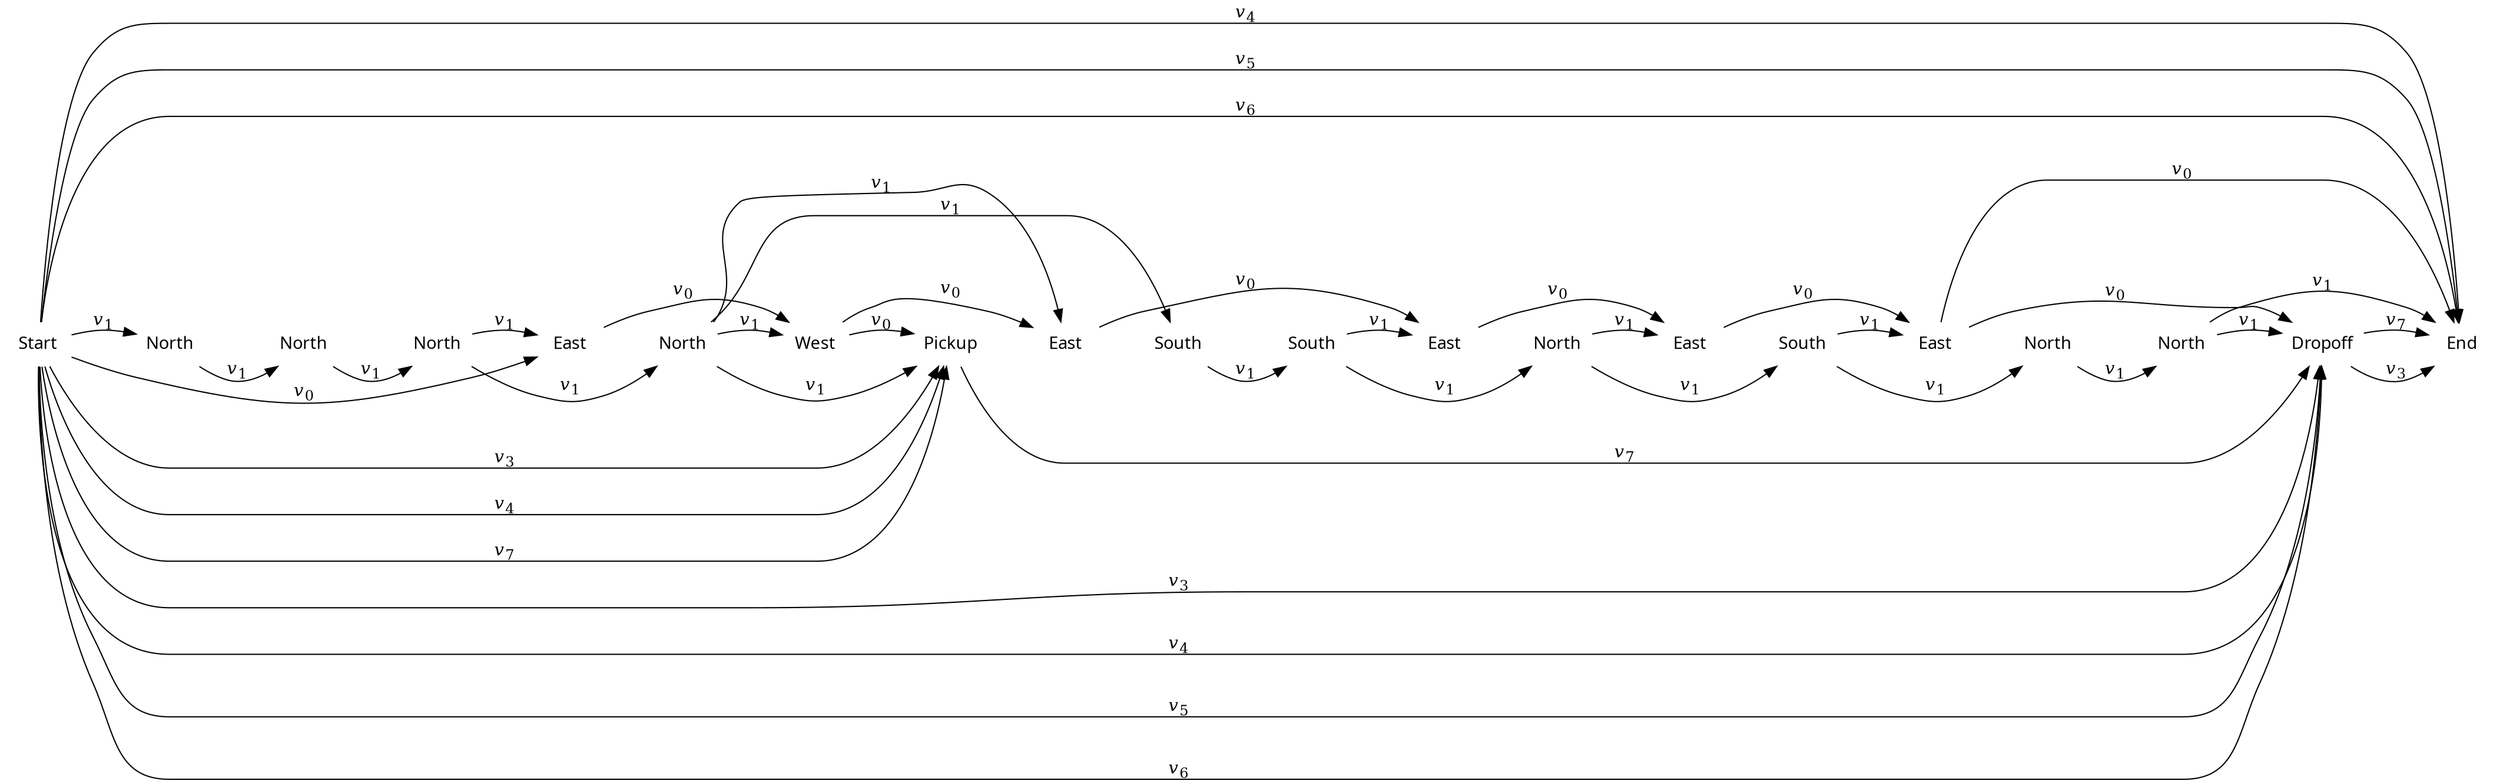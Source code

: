 digraph cat {
rankdir=LR
node [shape=plaintext]
edge [arrowhead=normal]

0 [label="Start",fontname="sans"]
1 [label="North",fontname="sans"]
2 [label="North",fontname="sans"]
3 [label="North",fontname="sans"]
4 [label="East",fontname="sans"]
5 [label="North",fontname="sans"]
6 [label="West",fontname="sans"]
7 [label="Pickup",fontname="sans"]
8 [label="East",fontname="sans"]
9 [label="South",fontname="sans"]
10 [label="South",fontname="sans"]
11 [label="East",fontname="sans"]
12 [label="North",fontname="sans"]
13 [label="East",fontname="sans"]
14 [label="South",fontname="sans"]
15 [label="East",fontname="sans"]
16 [label="North",fontname="sans"]
17 [label="North",fontname="sans"]
18 [label="Dropoff",fontname="sans"]
19 [label="End",fontname="sans"]

0 -> 4 [label=<<i>v</i><sub>0</sub>>]
0 -> 1 [label=<<i>v</i><sub>1</sub>>]
0 -> 7 [label=<<i>v</i><sub>3</sub>>]
0 -> 18 [label=<<i>v</i><sub>3</sub>>]
0 -> 7 [label=<<i>v</i><sub>4</sub>>]
0 -> 18 [label=<<i>v</i><sub>4</sub>>]
0 -> 19 [label=<<i>v</i><sub>4</sub>>]
0 -> 18 [label=<<i>v</i><sub>5</sub>>]
0 -> 19 [label=<<i>v</i><sub>5</sub>>]
0 -> 18 [label=<<i>v</i><sub>6</sub>>]
0 -> 19 [label=<<i>v</i><sub>6</sub>>]
0 -> 7 [label=<<i>v</i><sub>7</sub>>]
1 -> 2 [label=<<i>v</i><sub>1</sub>>]
2 -> 3 [label=<<i>v</i><sub>1</sub>>]
3 -> 4 [label=<<i>v</i><sub>1</sub>>]
3 -> 5 [label=<<i>v</i><sub>1</sub>>]
4 -> 6 [label=<<i>v</i><sub>0</sub>>]
5 -> 6 [label=<<i>v</i><sub>1</sub>>]
5 -> 7 [label=<<i>v</i><sub>1</sub>>]
5 -> 8 [label=<<i>v</i><sub>1</sub>>]
5 -> 9 [label=<<i>v</i><sub>1</sub>>]
6 -> 7 [label=<<i>v</i><sub>0</sub>>]
6 -> 8 [label=<<i>v</i><sub>0</sub>>]
7 -> 18 [label=<<i>v</i><sub>7</sub>>]
8 -> 11 [label=<<i>v</i><sub>0</sub>>]
9 -> 10 [label=<<i>v</i><sub>1</sub>>]
10 -> 11 [label=<<i>v</i><sub>1</sub>>]
10 -> 12 [label=<<i>v</i><sub>1</sub>>]
11 -> 13 [label=<<i>v</i><sub>0</sub>>]
12 -> 13 [label=<<i>v</i><sub>1</sub>>]
12 -> 14 [label=<<i>v</i><sub>1</sub>>]
13 -> 15 [label=<<i>v</i><sub>0</sub>>]
14 -> 15 [label=<<i>v</i><sub>1</sub>>]
14 -> 16 [label=<<i>v</i><sub>1</sub>>]
15 -> 18 [label=<<i>v</i><sub>0</sub>>]
15 -> 19 [label=<<i>v</i><sub>0</sub>>]
16 -> 17 [label=<<i>v</i><sub>1</sub>>]
17 -> 18 [label=<<i>v</i><sub>1</sub>>]
17 -> 19 [label=<<i>v</i><sub>1</sub>>]
18 -> 19 [label=<<i>v</i><sub>3</sub>>]
18 -> 19 [label=<<i>v</i><sub>7</sub>>]

# To line up the actions
0 -> 1 [weight=100,style=invis]
1 -> 2 [weight=100,style=invis]
2 -> 3 [weight=100,style=invis]
3 -> 4 [weight=100,style=invis]
4 -> 5 [weight=100,style=invis]
5 -> 6 [weight=100,style=invis]
6 -> 7 [weight=100,style=invis]
7 -> 8 [weight=100,style=invis]
8 -> 9 [weight=100,style=invis]
9 -> 10 [weight=100,style=invis]
10 -> 11 [weight=100,style=invis]
11 -> 12 [weight=100,style=invis]
12 -> 13 [weight=100,style=invis]
13 -> 14 [weight=100,style=invis]
14 -> 15 [weight=100,style=invis]
15 -> 16 [weight=100,style=invis]
16 -> 17 [weight=100,style=invis]
17 -> 18 [weight=100,style=invis]
18 -> 19 [weight=100,style=invis]
}
